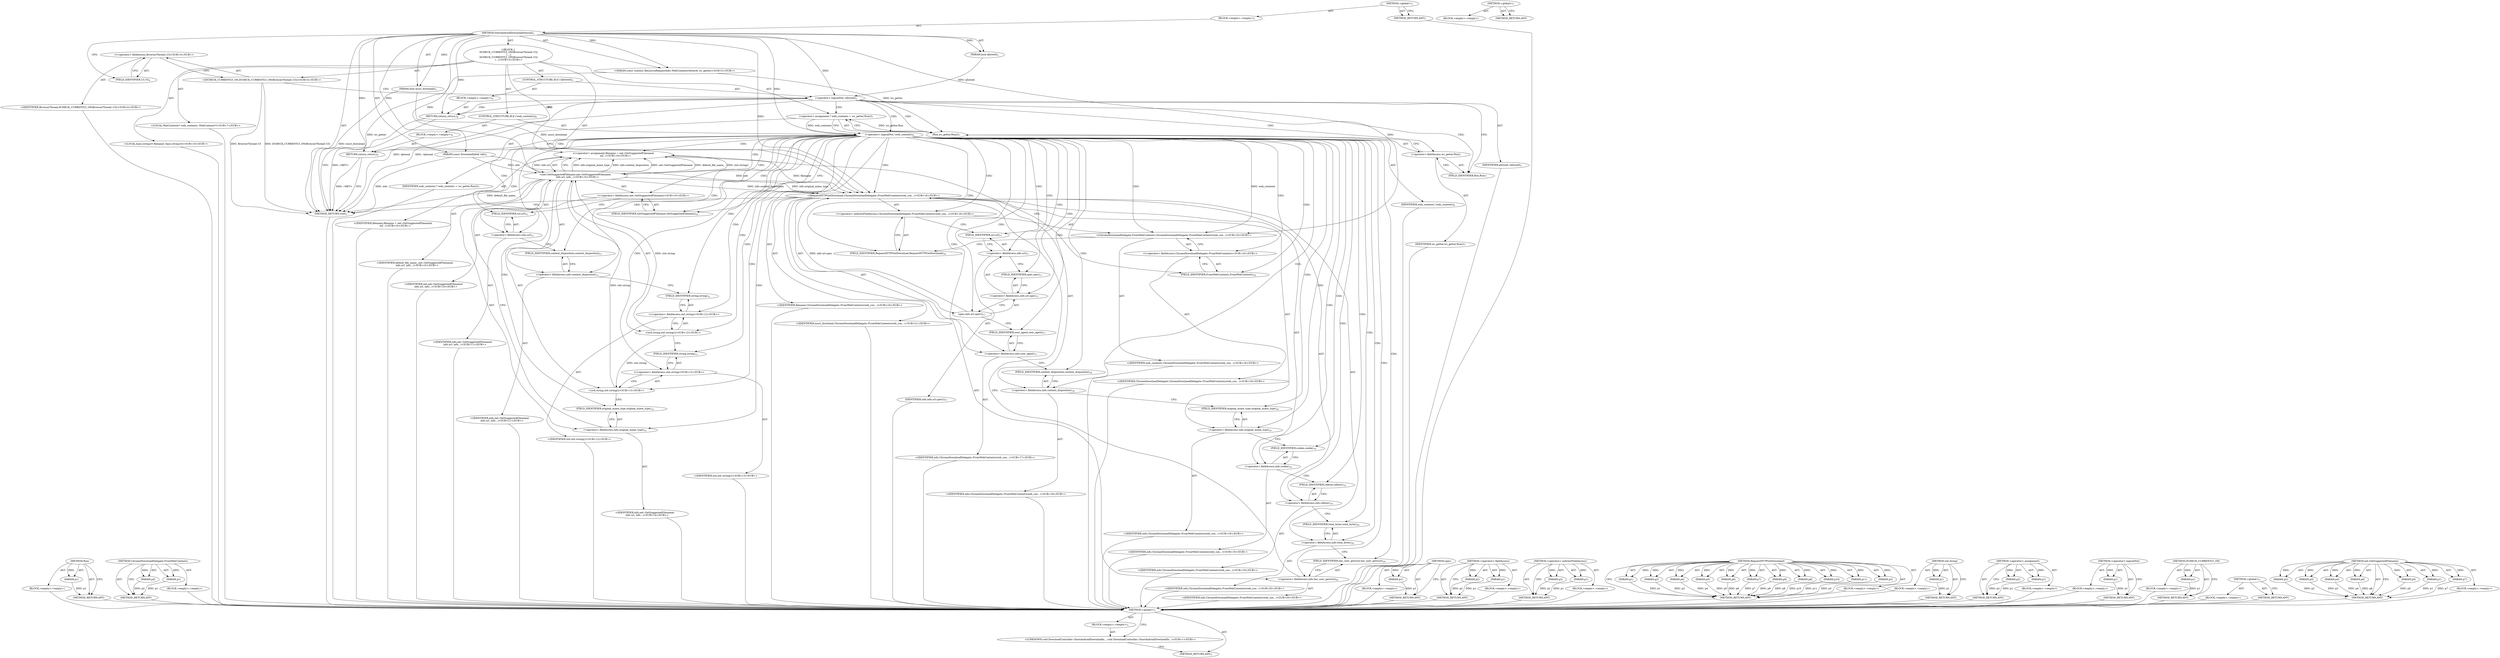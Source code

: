 digraph "&lt;global&gt;" {
vulnerable_142 [label=<(METHOD,Run)>];
vulnerable_143 [label=<(PARAM,p1)>];
vulnerable_144 [label=<(BLOCK,&lt;empty&gt;,&lt;empty&gt;)>];
vulnerable_145 [label=<(METHOD_RETURN,ANY)>];
vulnerable_179 [label=<(METHOD,ChromeDownloadDelegate.FromWebContents)>];
vulnerable_180 [label=<(PARAM,p1)>];
vulnerable_181 [label=<(PARAM,p2)>];
vulnerable_182 [label=<(BLOCK,&lt;empty&gt;,&lt;empty&gt;)>];
vulnerable_183 [label=<(METHOD_RETURN,ANY)>];
vulnerable_6 [label=<(METHOD,&lt;global&gt;)<SUB>1</SUB>>];
vulnerable_7 [label=<(BLOCK,&lt;empty&gt;,&lt;empty&gt;)<SUB>1</SUB>>];
vulnerable_8 [label=<(METHOD,StartAndroidDownloadInternal)<SUB>1</SUB>>];
vulnerable_9 [label="<(PARAM,const content::ResourceRequestInfo::WebContentsGetter&amp; wc_getter)<SUB>2</SUB>>"];
vulnerable_10 [label=<(PARAM,bool must_download)<SUB>3</SUB>>];
vulnerable_11 [label=<(PARAM,const DownloadInfo&amp; info)<SUB>3</SUB>>];
vulnerable_12 [label=<(PARAM,bool allowed)<SUB>3</SUB>>];
vulnerable_13 [label="<(BLOCK,{
  DCHECK_CURRENTLY_ON(BrowserThread::UI);
  i...,{
  DCHECK_CURRENTLY_ON(BrowserThread::UI);
  i...)<SUB>3</SUB>>"];
vulnerable_14 [label="<(DCHECK_CURRENTLY_ON,DCHECK_CURRENTLY_ON(BrowserThread::UI))<SUB>4</SUB>>"];
vulnerable_15 [label="<(&lt;operator&gt;.fieldAccess,BrowserThread::UI)<SUB>4</SUB>>"];
vulnerable_16 [label="<(IDENTIFIER,BrowserThread,DCHECK_CURRENTLY_ON(BrowserThread::UI))<SUB>4</SUB>>"];
vulnerable_17 [label=<(FIELD_IDENTIFIER,UI,UI)<SUB>4</SUB>>];
vulnerable_18 [label=<(CONTROL_STRUCTURE,IF,if (!allowed))<SUB>5</SUB>>];
vulnerable_19 [label=<(&lt;operator&gt;.logicalNot,!allowed)<SUB>5</SUB>>];
vulnerable_20 [label=<(IDENTIFIER,allowed,!allowed)<SUB>5</SUB>>];
vulnerable_21 [label=<(BLOCK,&lt;empty&gt;,&lt;empty&gt;)<SUB>6</SUB>>];
vulnerable_22 [label=<(RETURN,return;,return;)<SUB>6</SUB>>];
vulnerable_23 [label="<(LOCAL,WebContents* web_contents: WebContents*)<SUB>7</SUB>>"];
vulnerable_24 [label=<(&lt;operator&gt;.assignment,* web_contents = wc_getter.Run())<SUB>7</SUB>>];
vulnerable_25 [label=<(IDENTIFIER,web_contents,* web_contents = wc_getter.Run())<SUB>7</SUB>>];
vulnerable_26 [label=<(Run,wc_getter.Run())<SUB>7</SUB>>];
vulnerable_27 [label=<(&lt;operator&gt;.fieldAccess,wc_getter.Run)<SUB>7</SUB>>];
vulnerable_28 [label=<(IDENTIFIER,wc_getter,wc_getter.Run())<SUB>7</SUB>>];
vulnerable_29 [label=<(FIELD_IDENTIFIER,Run,Run)<SUB>7</SUB>>];
vulnerable_30 [label=<(CONTROL_STRUCTURE,IF,if (!web_contents))<SUB>8</SUB>>];
vulnerable_31 [label=<(&lt;operator&gt;.logicalNot,!web_contents)<SUB>8</SUB>>];
vulnerable_32 [label=<(IDENTIFIER,web_contents,!web_contents)<SUB>8</SUB>>];
vulnerable_33 [label=<(BLOCK,&lt;empty&gt;,&lt;empty&gt;)<SUB>9</SUB>>];
vulnerable_34 [label=<(RETURN,return;,return;)<SUB>9</SUB>>];
vulnerable_35 [label="<(LOCAL,base.string16 filename: base.string16)<SUB>10</SUB>>"];
vulnerable_36 [label="<(&lt;operator&gt;.assignment,filename = net::GetSuggestedFilename(
      inf...)<SUB>10</SUB>>"];
vulnerable_37 [label="<(IDENTIFIER,filename,filename = net::GetSuggestedFilename(
      inf...)<SUB>10</SUB>>"];
vulnerable_38 [label="<(net.GetSuggestedFilename,net::GetSuggestedFilename(
      info.url, info...)<SUB>10</SUB>>"];
vulnerable_39 [label="<(&lt;operator&gt;.fieldAccess,net::GetSuggestedFilename)<SUB>10</SUB>>"];
vulnerable_40 [label="<(IDENTIFIER,net,net::GetSuggestedFilename(
      info.url, info...)<SUB>10</SUB>>"];
vulnerable_41 [label=<(FIELD_IDENTIFIER,GetSuggestedFilename,GetSuggestedFilename)<SUB>10</SUB>>];
vulnerable_42 [label=<(&lt;operator&gt;.fieldAccess,info.url)<SUB>11</SUB>>];
vulnerable_43 [label="<(IDENTIFIER,info,net::GetSuggestedFilename(
      info.url, info...)<SUB>11</SUB>>"];
vulnerable_44 [label=<(FIELD_IDENTIFIER,url,url)<SUB>11</SUB>>];
vulnerable_45 [label=<(&lt;operator&gt;.fieldAccess,info.content_disposition)<SUB>11</SUB>>];
vulnerable_46 [label="<(IDENTIFIER,info,net::GetSuggestedFilename(
      info.url, info...)<SUB>11</SUB>>"];
vulnerable_47 [label=<(FIELD_IDENTIFIER,content_disposition,content_disposition)<SUB>11</SUB>>];
vulnerable_48 [label="<(std.string,std::string())<SUB>12</SUB>>"];
vulnerable_49 [label="<(&lt;operator&gt;.fieldAccess,std::string)<SUB>12</SUB>>"];
vulnerable_50 [label="<(IDENTIFIER,std,std::string())<SUB>12</SUB>>"];
vulnerable_51 [label=<(FIELD_IDENTIFIER,string,string)<SUB>12</SUB>>];
vulnerable_52 [label="<(std.string,std::string())<SUB>13</SUB>>"];
vulnerable_53 [label="<(&lt;operator&gt;.fieldAccess,std::string)<SUB>13</SUB>>"];
vulnerable_54 [label="<(IDENTIFIER,std,std::string())<SUB>13</SUB>>"];
vulnerable_55 [label=<(FIELD_IDENTIFIER,string,string)<SUB>13</SUB>>];
vulnerable_56 [label=<(&lt;operator&gt;.fieldAccess,info.original_mime_type)<SUB>14</SUB>>];
vulnerable_57 [label="<(IDENTIFIER,info,net::GetSuggestedFilename(
      info.url, info...)<SUB>14</SUB>>"];
vulnerable_58 [label=<(FIELD_IDENTIFIER,original_mime_type,original_mime_type)<SUB>14</SUB>>];
vulnerable_59 [label="<(IDENTIFIER,default_file_name_,net::GetSuggestedFilename(
      info.url, info...)<SUB>15</SUB>>"];
vulnerable_60 [label="<(RequestHTTPGetDownload,ChromeDownloadDelegate::FromWebContents(web_con...)<SUB>16</SUB>>"];
vulnerable_61 [label="<(&lt;operator&gt;.indirectFieldAccess,ChromeDownloadDelegate::FromWebContents(web_con...)<SUB>16</SUB>>"];
vulnerable_62 [label="<(ChromeDownloadDelegate.FromWebContents,ChromeDownloadDelegate::FromWebContents(web_con...)<SUB>16</SUB>>"];
vulnerable_63 [label="<(&lt;operator&gt;.fieldAccess,ChromeDownloadDelegate::FromWebContents)<SUB>16</SUB>>"];
vulnerable_64 [label="<(IDENTIFIER,ChromeDownloadDelegate,ChromeDownloadDelegate::FromWebContents(web_con...)<SUB>16</SUB>>"];
vulnerable_65 [label=<(FIELD_IDENTIFIER,FromWebContents,FromWebContents)<SUB>16</SUB>>];
vulnerable_66 [label="<(IDENTIFIER,web_contents,ChromeDownloadDelegate::FromWebContents(web_con...)<SUB>16</SUB>>"];
vulnerable_67 [label=<(FIELD_IDENTIFIER,RequestHTTPGetDownload,RequestHTTPGetDownload)<SUB>16</SUB>>];
vulnerable_68 [label=<(spec,info.url.spec())<SUB>17</SUB>>];
vulnerable_69 [label=<(&lt;operator&gt;.fieldAccess,info.url.spec)<SUB>17</SUB>>];
vulnerable_70 [label=<(&lt;operator&gt;.fieldAccess,info.url)<SUB>17</SUB>>];
vulnerable_71 [label=<(IDENTIFIER,info,info.url.spec())<SUB>17</SUB>>];
vulnerable_72 [label=<(FIELD_IDENTIFIER,url,url)<SUB>17</SUB>>];
vulnerable_73 [label=<(FIELD_IDENTIFIER,spec,spec)<SUB>17</SUB>>];
vulnerable_74 [label=<(&lt;operator&gt;.fieldAccess,info.user_agent)<SUB>17</SUB>>];
vulnerable_75 [label="<(IDENTIFIER,info,ChromeDownloadDelegate::FromWebContents(web_con...)<SUB>17</SUB>>"];
vulnerable_76 [label=<(FIELD_IDENTIFIER,user_agent,user_agent)<SUB>17</SUB>>];
vulnerable_77 [label=<(&lt;operator&gt;.fieldAccess,info.content_disposition)<SUB>18</SUB>>];
vulnerable_78 [label="<(IDENTIFIER,info,ChromeDownloadDelegate::FromWebContents(web_con...)<SUB>18</SUB>>"];
vulnerable_79 [label=<(FIELD_IDENTIFIER,content_disposition,content_disposition)<SUB>18</SUB>>];
vulnerable_80 [label=<(&lt;operator&gt;.fieldAccess,info.original_mime_type)<SUB>18</SUB>>];
vulnerable_81 [label="<(IDENTIFIER,info,ChromeDownloadDelegate::FromWebContents(web_con...)<SUB>18</SUB>>"];
vulnerable_82 [label=<(FIELD_IDENTIFIER,original_mime_type,original_mime_type)<SUB>18</SUB>>];
vulnerable_83 [label=<(&lt;operator&gt;.fieldAccess,info.cookie)<SUB>19</SUB>>];
vulnerable_84 [label="<(IDENTIFIER,info,ChromeDownloadDelegate::FromWebContents(web_con...)<SUB>19</SUB>>"];
vulnerable_85 [label=<(FIELD_IDENTIFIER,cookie,cookie)<SUB>19</SUB>>];
vulnerable_86 [label=<(&lt;operator&gt;.fieldAccess,info.referer)<SUB>19</SUB>>];
vulnerable_87 [label="<(IDENTIFIER,info,ChromeDownloadDelegate::FromWebContents(web_con...)<SUB>19</SUB>>"];
vulnerable_88 [label=<(FIELD_IDENTIFIER,referer,referer)<SUB>19</SUB>>];
vulnerable_89 [label="<(IDENTIFIER,filename,ChromeDownloadDelegate::FromWebContents(web_con...)<SUB>19</SUB>>"];
vulnerable_90 [label=<(&lt;operator&gt;.fieldAccess,info.total_bytes)<SUB>20</SUB>>];
vulnerable_91 [label="<(IDENTIFIER,info,ChromeDownloadDelegate::FromWebContents(web_con...)<SUB>20</SUB>>"];
vulnerable_92 [label=<(FIELD_IDENTIFIER,total_bytes,total_bytes)<SUB>20</SUB>>];
vulnerable_93 [label=<(&lt;operator&gt;.fieldAccess,info.has_user_gesture)<SUB>20</SUB>>];
vulnerable_94 [label="<(IDENTIFIER,info,ChromeDownloadDelegate::FromWebContents(web_con...)<SUB>20</SUB>>"];
vulnerable_95 [label=<(FIELD_IDENTIFIER,has_user_gesture,has_user_gesture)<SUB>20</SUB>>];
vulnerable_96 [label="<(IDENTIFIER,must_download,ChromeDownloadDelegate::FromWebContents(web_con...)<SUB>21</SUB>>"];
vulnerable_97 [label=<(METHOD_RETURN,void)<SUB>1</SUB>>];
vulnerable_99 [label=<(METHOD_RETURN,ANY)<SUB>1</SUB>>];
vulnerable_184 [label=<(METHOD,spec)>];
vulnerable_185 [label=<(PARAM,p1)>];
vulnerable_186 [label=<(BLOCK,&lt;empty&gt;,&lt;empty&gt;)>];
vulnerable_187 [label=<(METHOD_RETURN,ANY)>];
vulnerable_128 [label=<(METHOD,&lt;operator&gt;.fieldAccess)>];
vulnerable_129 [label=<(PARAM,p1)>];
vulnerable_130 [label=<(PARAM,p2)>];
vulnerable_131 [label=<(BLOCK,&lt;empty&gt;,&lt;empty&gt;)>];
vulnerable_132 [label=<(METHOD_RETURN,ANY)>];
vulnerable_174 [label=<(METHOD,&lt;operator&gt;.indirectFieldAccess)>];
vulnerable_175 [label=<(PARAM,p1)>];
vulnerable_176 [label=<(PARAM,p2)>];
vulnerable_177 [label=<(BLOCK,&lt;empty&gt;,&lt;empty&gt;)>];
vulnerable_178 [label=<(METHOD_RETURN,ANY)>];
vulnerable_160 [label=<(METHOD,RequestHTTPGetDownload)>];
vulnerable_161 [label=<(PARAM,p1)>];
vulnerable_162 [label=<(PARAM,p2)>];
vulnerable_163 [label=<(PARAM,p3)>];
vulnerable_164 [label=<(PARAM,p4)>];
vulnerable_165 [label=<(PARAM,p5)>];
vulnerable_166 [label=<(PARAM,p6)>];
vulnerable_167 [label=<(PARAM,p7)>];
vulnerable_168 [label=<(PARAM,p8)>];
vulnerable_169 [label=<(PARAM,p9)>];
vulnerable_170 [label=<(PARAM,p10)>];
vulnerable_171 [label=<(PARAM,p11)>];
vulnerable_172 [label=<(BLOCK,&lt;empty&gt;,&lt;empty&gt;)>];
vulnerable_173 [label=<(METHOD_RETURN,ANY)>];
vulnerable_156 [label=<(METHOD,std.string)>];
vulnerable_157 [label=<(PARAM,p1)>];
vulnerable_158 [label=<(BLOCK,&lt;empty&gt;,&lt;empty&gt;)>];
vulnerable_159 [label=<(METHOD_RETURN,ANY)>];
vulnerable_137 [label=<(METHOD,&lt;operator&gt;.assignment)>];
vulnerable_138 [label=<(PARAM,p1)>];
vulnerable_139 [label=<(PARAM,p2)>];
vulnerable_140 [label=<(BLOCK,&lt;empty&gt;,&lt;empty&gt;)>];
vulnerable_141 [label=<(METHOD_RETURN,ANY)>];
vulnerable_133 [label=<(METHOD,&lt;operator&gt;.logicalNot)>];
vulnerable_134 [label=<(PARAM,p1)>];
vulnerable_135 [label=<(BLOCK,&lt;empty&gt;,&lt;empty&gt;)>];
vulnerable_136 [label=<(METHOD_RETURN,ANY)>];
vulnerable_124 [label=<(METHOD,DCHECK_CURRENTLY_ON)>];
vulnerable_125 [label=<(PARAM,p1)>];
vulnerable_126 [label=<(BLOCK,&lt;empty&gt;,&lt;empty&gt;)>];
vulnerable_127 [label=<(METHOD_RETURN,ANY)>];
vulnerable_118 [label=<(METHOD,&lt;global&gt;)<SUB>1</SUB>>];
vulnerable_119 [label=<(BLOCK,&lt;empty&gt;,&lt;empty&gt;)>];
vulnerable_120 [label=<(METHOD_RETURN,ANY)>];
vulnerable_146 [label=<(METHOD,net.GetSuggestedFilename)>];
vulnerable_147 [label=<(PARAM,p1)>];
vulnerable_148 [label=<(PARAM,p2)>];
vulnerable_149 [label=<(PARAM,p3)>];
vulnerable_150 [label=<(PARAM,p4)>];
vulnerable_151 [label=<(PARAM,p5)>];
vulnerable_152 [label=<(PARAM,p6)>];
vulnerable_153 [label=<(PARAM,p7)>];
vulnerable_154 [label=<(BLOCK,&lt;empty&gt;,&lt;empty&gt;)>];
vulnerable_155 [label=<(METHOD_RETURN,ANY)>];
fixed_6 [label=<(METHOD,&lt;global&gt;)<SUB>1</SUB>>];
fixed_7 [label=<(BLOCK,&lt;empty&gt;,&lt;empty&gt;)<SUB>1</SUB>>];
fixed_8 [label="<(UNKNOWN,void DownloadController::StartAndroidDownloadIn...,void DownloadController::StartAndroidDownloadIn...)<SUB>1</SUB>>"];
fixed_9 [label=<(METHOD_RETURN,ANY)<SUB>1</SUB>>];
fixed_14 [label=<(METHOD,&lt;global&gt;)<SUB>1</SUB>>];
fixed_15 [label=<(BLOCK,&lt;empty&gt;,&lt;empty&gt;)>];
fixed_16 [label=<(METHOD_RETURN,ANY)>];
vulnerable_142 -> vulnerable_143  [key=0, label="AST: "];
vulnerable_142 -> vulnerable_143  [key=1, label="DDG: "];
vulnerable_142 -> vulnerable_144  [key=0, label="AST: "];
vulnerable_142 -> vulnerable_145  [key=0, label="AST: "];
vulnerable_142 -> vulnerable_145  [key=1, label="CFG: "];
vulnerable_143 -> vulnerable_145  [key=0, label="DDG: p1"];
vulnerable_144 -> fixed_6  [key=0];
vulnerable_145 -> fixed_6  [key=0];
vulnerable_179 -> vulnerable_180  [key=0, label="AST: "];
vulnerable_179 -> vulnerable_180  [key=1, label="DDG: "];
vulnerable_179 -> vulnerable_182  [key=0, label="AST: "];
vulnerable_179 -> vulnerable_181  [key=0, label="AST: "];
vulnerable_179 -> vulnerable_181  [key=1, label="DDG: "];
vulnerable_179 -> vulnerable_183  [key=0, label="AST: "];
vulnerable_179 -> vulnerable_183  [key=1, label="CFG: "];
vulnerable_180 -> vulnerable_183  [key=0, label="DDG: p1"];
vulnerable_181 -> vulnerable_183  [key=0, label="DDG: p2"];
vulnerable_182 -> fixed_6  [key=0];
vulnerable_183 -> fixed_6  [key=0];
vulnerable_6 -> vulnerable_7  [key=0, label="AST: "];
vulnerable_6 -> vulnerable_99  [key=0, label="AST: "];
vulnerable_6 -> vulnerable_99  [key=1, label="CFG: "];
vulnerable_7 -> vulnerable_8  [key=0, label="AST: "];
vulnerable_8 -> vulnerable_9  [key=0, label="AST: "];
vulnerable_8 -> vulnerable_9  [key=1, label="DDG: "];
vulnerable_8 -> vulnerable_10  [key=0, label="AST: "];
vulnerable_8 -> vulnerable_10  [key=1, label="DDG: "];
vulnerable_8 -> vulnerable_11  [key=0, label="AST: "];
vulnerable_8 -> vulnerable_11  [key=1, label="DDG: "];
vulnerable_8 -> vulnerable_12  [key=0, label="AST: "];
vulnerable_8 -> vulnerable_12  [key=1, label="DDG: "];
vulnerable_8 -> vulnerable_13  [key=0, label="AST: "];
vulnerable_8 -> vulnerable_97  [key=0, label="AST: "];
vulnerable_8 -> vulnerable_17  [key=0, label="CFG: "];
vulnerable_8 -> vulnerable_60  [key=0, label="DDG: "];
vulnerable_8 -> vulnerable_19  [key=0, label="DDG: "];
vulnerable_8 -> vulnerable_22  [key=0, label="DDG: "];
vulnerable_8 -> vulnerable_31  [key=0, label="DDG: "];
vulnerable_8 -> vulnerable_34  [key=0, label="DDG: "];
vulnerable_8 -> vulnerable_38  [key=0, label="DDG: "];
vulnerable_8 -> vulnerable_62  [key=0, label="DDG: "];
vulnerable_9 -> vulnerable_97  [key=0, label="DDG: wc_getter"];
vulnerable_9 -> vulnerable_26  [key=0, label="DDG: wc_getter"];
vulnerable_10 -> vulnerable_97  [key=0, label="DDG: must_download"];
vulnerable_10 -> vulnerable_60  [key=0, label="DDG: must_download"];
vulnerable_11 -> vulnerable_97  [key=0, label="DDG: info"];
vulnerable_11 -> vulnerable_60  [key=0, label="DDG: info"];
vulnerable_11 -> vulnerable_38  [key=0, label="DDG: info"];
vulnerable_12 -> vulnerable_19  [key=0, label="DDG: allowed"];
vulnerable_13 -> vulnerable_14  [key=0, label="AST: "];
vulnerable_13 -> vulnerable_18  [key=0, label="AST: "];
vulnerable_13 -> vulnerable_23  [key=0, label="AST: "];
vulnerable_13 -> vulnerable_24  [key=0, label="AST: "];
vulnerable_13 -> vulnerable_30  [key=0, label="AST: "];
vulnerable_13 -> vulnerable_35  [key=0, label="AST: "];
vulnerable_13 -> vulnerable_36  [key=0, label="AST: "];
vulnerable_13 -> vulnerable_60  [key=0, label="AST: "];
vulnerable_14 -> vulnerable_15  [key=0, label="AST: "];
vulnerable_14 -> vulnerable_19  [key=0, label="CFG: "];
vulnerable_14 -> vulnerable_97  [key=0, label="DDG: BrowserThread::UI"];
vulnerable_14 -> vulnerable_97  [key=1, label="DDG: DCHECK_CURRENTLY_ON(BrowserThread::UI)"];
vulnerable_15 -> vulnerable_16  [key=0, label="AST: "];
vulnerable_15 -> vulnerable_17  [key=0, label="AST: "];
vulnerable_15 -> vulnerable_14  [key=0, label="CFG: "];
vulnerable_16 -> fixed_6  [key=0];
vulnerable_17 -> vulnerable_15  [key=0, label="CFG: "];
vulnerable_18 -> vulnerable_19  [key=0, label="AST: "];
vulnerable_18 -> vulnerable_21  [key=0, label="AST: "];
vulnerable_19 -> vulnerable_20  [key=0, label="AST: "];
vulnerable_19 -> vulnerable_22  [key=0, label="CFG: "];
vulnerable_19 -> vulnerable_22  [key=1, label="CDG: "];
vulnerable_19 -> vulnerable_29  [key=0, label="CFG: "];
vulnerable_19 -> vulnerable_29  [key=1, label="CDG: "];
vulnerable_19 -> vulnerable_97  [key=0, label="DDG: allowed"];
vulnerable_19 -> vulnerable_97  [key=1, label="DDG: !allowed"];
vulnerable_19 -> vulnerable_26  [key=0, label="CDG: "];
vulnerable_19 -> vulnerable_27  [key=0, label="CDG: "];
vulnerable_19 -> vulnerable_24  [key=0, label="CDG: "];
vulnerable_19 -> vulnerable_31  [key=0, label="CDG: "];
vulnerable_20 -> fixed_6  [key=0];
vulnerable_21 -> vulnerable_22  [key=0, label="AST: "];
vulnerable_22 -> vulnerable_97  [key=0, label="CFG: "];
vulnerable_22 -> vulnerable_97  [key=1, label="DDG: &lt;RET&gt;"];
vulnerable_23 -> fixed_6  [key=0];
vulnerable_24 -> vulnerable_25  [key=0, label="AST: "];
vulnerable_24 -> vulnerable_26  [key=0, label="AST: "];
vulnerable_24 -> vulnerable_31  [key=0, label="CFG: "];
vulnerable_24 -> vulnerable_31  [key=1, label="DDG: web_contents"];
vulnerable_25 -> fixed_6  [key=0];
vulnerable_26 -> vulnerable_27  [key=0, label="AST: "];
vulnerable_26 -> vulnerable_24  [key=0, label="CFG: "];
vulnerable_26 -> vulnerable_24  [key=1, label="DDG: wc_getter.Run"];
vulnerable_27 -> vulnerable_28  [key=0, label="AST: "];
vulnerable_27 -> vulnerable_29  [key=0, label="AST: "];
vulnerable_27 -> vulnerable_26  [key=0, label="CFG: "];
vulnerable_28 -> fixed_6  [key=0];
vulnerable_29 -> vulnerable_27  [key=0, label="CFG: "];
vulnerable_30 -> vulnerable_31  [key=0, label="AST: "];
vulnerable_30 -> vulnerable_33  [key=0, label="AST: "];
vulnerable_31 -> vulnerable_32  [key=0, label="AST: "];
vulnerable_31 -> vulnerable_34  [key=0, label="CFG: "];
vulnerable_31 -> vulnerable_34  [key=1, label="CDG: "];
vulnerable_31 -> vulnerable_41  [key=0, label="CFG: "];
vulnerable_31 -> vulnerable_41  [key=1, label="CDG: "];
vulnerable_31 -> vulnerable_62  [key=0, label="DDG: web_contents"];
vulnerable_31 -> vulnerable_62  [key=1, label="CDG: "];
vulnerable_31 -> vulnerable_47  [key=0, label="CDG: "];
vulnerable_31 -> vulnerable_48  [key=0, label="CDG: "];
vulnerable_31 -> vulnerable_68  [key=0, label="CDG: "];
vulnerable_31 -> vulnerable_49  [key=0, label="CDG: "];
vulnerable_31 -> vulnerable_60  [key=0, label="CDG: "];
vulnerable_31 -> vulnerable_73  [key=0, label="CDG: "];
vulnerable_31 -> vulnerable_77  [key=0, label="CDG: "];
vulnerable_31 -> vulnerable_42  [key=0, label="CDG: "];
vulnerable_31 -> vulnerable_51  [key=0, label="CDG: "];
vulnerable_31 -> vulnerable_52  [key=0, label="CDG: "];
vulnerable_31 -> vulnerable_85  [key=0, label="CDG: "];
vulnerable_31 -> vulnerable_38  [key=0, label="CDG: "];
vulnerable_31 -> vulnerable_72  [key=0, label="CDG: "];
vulnerable_31 -> vulnerable_56  [key=0, label="CDG: "];
vulnerable_31 -> vulnerable_69  [key=0, label="CDG: "];
vulnerable_31 -> vulnerable_67  [key=0, label="CDG: "];
vulnerable_31 -> vulnerable_74  [key=0, label="CDG: "];
vulnerable_31 -> vulnerable_95  [key=0, label="CDG: "];
vulnerable_31 -> vulnerable_92  [key=0, label="CDG: "];
vulnerable_31 -> vulnerable_45  [key=0, label="CDG: "];
vulnerable_31 -> vulnerable_76  [key=0, label="CDG: "];
vulnerable_31 -> vulnerable_65  [key=0, label="CDG: "];
vulnerable_31 -> vulnerable_44  [key=0, label="CDG: "];
vulnerable_31 -> vulnerable_82  [key=0, label="CDG: "];
vulnerable_31 -> vulnerable_93  [key=0, label="CDG: "];
vulnerable_31 -> vulnerable_90  [key=0, label="CDG: "];
vulnerable_31 -> vulnerable_79  [key=0, label="CDG: "];
vulnerable_31 -> vulnerable_80  [key=0, label="CDG: "];
vulnerable_31 -> vulnerable_58  [key=0, label="CDG: "];
vulnerable_31 -> vulnerable_61  [key=0, label="CDG: "];
vulnerable_31 -> vulnerable_83  [key=0, label="CDG: "];
vulnerable_31 -> vulnerable_36  [key=0, label="CDG: "];
vulnerable_31 -> vulnerable_53  [key=0, label="CDG: "];
vulnerable_31 -> vulnerable_88  [key=0, label="CDG: "];
vulnerable_31 -> vulnerable_70  [key=0, label="CDG: "];
vulnerable_31 -> vulnerable_63  [key=0, label="CDG: "];
vulnerable_31 -> vulnerable_55  [key=0, label="CDG: "];
vulnerable_31 -> vulnerable_39  [key=0, label="CDG: "];
vulnerable_31 -> vulnerable_86  [key=0, label="CDG: "];
vulnerable_32 -> fixed_6  [key=0];
vulnerable_33 -> vulnerable_34  [key=0, label="AST: "];
vulnerable_34 -> vulnerable_97  [key=0, label="CFG: "];
vulnerable_34 -> vulnerable_97  [key=1, label="DDG: &lt;RET&gt;"];
vulnerable_35 -> fixed_6  [key=0];
vulnerable_36 -> vulnerable_37  [key=0, label="AST: "];
vulnerable_36 -> vulnerable_38  [key=0, label="AST: "];
vulnerable_36 -> vulnerable_65  [key=0, label="CFG: "];
vulnerable_36 -> vulnerable_60  [key=0, label="DDG: filename"];
vulnerable_37 -> fixed_6  [key=0];
vulnerable_38 -> vulnerable_39  [key=0, label="AST: "];
vulnerable_38 -> vulnerable_42  [key=0, label="AST: "];
vulnerable_38 -> vulnerable_45  [key=0, label="AST: "];
vulnerable_38 -> vulnerable_48  [key=0, label="AST: "];
vulnerable_38 -> vulnerable_52  [key=0, label="AST: "];
vulnerable_38 -> vulnerable_56  [key=0, label="AST: "];
vulnerable_38 -> vulnerable_59  [key=0, label="AST: "];
vulnerable_38 -> vulnerable_36  [key=0, label="CFG: "];
vulnerable_38 -> vulnerable_36  [key=1, label="DDG: info.original_mime_type"];
vulnerable_38 -> vulnerable_36  [key=2, label="DDG: info.content_disposition"];
vulnerable_38 -> vulnerable_36  [key=3, label="DDG: net::GetSuggestedFilename"];
vulnerable_38 -> vulnerable_36  [key=4, label="DDG: default_file_name_"];
vulnerable_38 -> vulnerable_36  [key=5, label="DDG: std::string()"];
vulnerable_38 -> vulnerable_36  [key=6, label="DDG: info.url"];
vulnerable_38 -> vulnerable_97  [key=0, label="DDG: default_file_name_"];
vulnerable_38 -> vulnerable_60  [key=0, label="DDG: info.content_disposition"];
vulnerable_38 -> vulnerable_60  [key=1, label="DDG: info.original_mime_type"];
vulnerable_39 -> vulnerable_40  [key=0, label="AST: "];
vulnerable_39 -> vulnerable_41  [key=0, label="AST: "];
vulnerable_39 -> vulnerable_44  [key=0, label="CFG: "];
vulnerable_40 -> fixed_6  [key=0];
vulnerable_41 -> vulnerable_39  [key=0, label="CFG: "];
vulnerable_42 -> vulnerable_43  [key=0, label="AST: "];
vulnerable_42 -> vulnerable_44  [key=0, label="AST: "];
vulnerable_42 -> vulnerable_47  [key=0, label="CFG: "];
vulnerable_43 -> fixed_6  [key=0];
vulnerable_44 -> vulnerable_42  [key=0, label="CFG: "];
vulnerable_45 -> vulnerable_46  [key=0, label="AST: "];
vulnerable_45 -> vulnerable_47  [key=0, label="AST: "];
vulnerable_45 -> vulnerable_51  [key=0, label="CFG: "];
vulnerable_46 -> fixed_6  [key=0];
vulnerable_47 -> vulnerable_45  [key=0, label="CFG: "];
vulnerable_48 -> vulnerable_49  [key=0, label="AST: "];
vulnerable_48 -> vulnerable_55  [key=0, label="CFG: "];
vulnerable_48 -> vulnerable_38  [key=0, label="DDG: std::string"];
vulnerable_48 -> vulnerable_52  [key=0, label="DDG: std::string"];
vulnerable_49 -> vulnerable_50  [key=0, label="AST: "];
vulnerable_49 -> vulnerable_51  [key=0, label="AST: "];
vulnerable_49 -> vulnerable_48  [key=0, label="CFG: "];
vulnerable_50 -> fixed_6  [key=0];
vulnerable_51 -> vulnerable_49  [key=0, label="CFG: "];
vulnerable_52 -> vulnerable_53  [key=0, label="AST: "];
vulnerable_52 -> vulnerable_58  [key=0, label="CFG: "];
vulnerable_52 -> vulnerable_38  [key=0, label="DDG: std::string"];
vulnerable_53 -> vulnerable_54  [key=0, label="AST: "];
vulnerable_53 -> vulnerable_55  [key=0, label="AST: "];
vulnerable_53 -> vulnerable_52  [key=0, label="CFG: "];
vulnerable_54 -> fixed_6  [key=0];
vulnerable_55 -> vulnerable_53  [key=0, label="CFG: "];
vulnerable_56 -> vulnerable_57  [key=0, label="AST: "];
vulnerable_56 -> vulnerable_58  [key=0, label="AST: "];
vulnerable_56 -> vulnerable_38  [key=0, label="CFG: "];
vulnerable_57 -> fixed_6  [key=0];
vulnerable_58 -> vulnerable_56  [key=0, label="CFG: "];
vulnerable_59 -> fixed_6  [key=0];
vulnerable_60 -> vulnerable_61  [key=0, label="AST: "];
vulnerable_60 -> vulnerable_68  [key=0, label="AST: "];
vulnerable_60 -> vulnerable_74  [key=0, label="AST: "];
vulnerable_60 -> vulnerable_77  [key=0, label="AST: "];
vulnerable_60 -> vulnerable_80  [key=0, label="AST: "];
vulnerable_60 -> vulnerable_83  [key=0, label="AST: "];
vulnerable_60 -> vulnerable_86  [key=0, label="AST: "];
vulnerable_60 -> vulnerable_89  [key=0, label="AST: "];
vulnerable_60 -> vulnerable_90  [key=0, label="AST: "];
vulnerable_60 -> vulnerable_93  [key=0, label="AST: "];
vulnerable_60 -> vulnerable_96  [key=0, label="AST: "];
vulnerable_60 -> vulnerable_97  [key=0, label="CFG: "];
vulnerable_61 -> vulnerable_62  [key=0, label="AST: "];
vulnerable_61 -> vulnerable_67  [key=0, label="AST: "];
vulnerable_61 -> vulnerable_72  [key=0, label="CFG: "];
vulnerable_62 -> vulnerable_63  [key=0, label="AST: "];
vulnerable_62 -> vulnerable_66  [key=0, label="AST: "];
vulnerable_62 -> vulnerable_67  [key=0, label="CFG: "];
vulnerable_63 -> vulnerable_64  [key=0, label="AST: "];
vulnerable_63 -> vulnerable_65  [key=0, label="AST: "];
vulnerable_63 -> vulnerable_62  [key=0, label="CFG: "];
vulnerable_64 -> fixed_6  [key=0];
vulnerable_65 -> vulnerable_63  [key=0, label="CFG: "];
vulnerable_66 -> fixed_6  [key=0];
vulnerable_67 -> vulnerable_61  [key=0, label="CFG: "];
vulnerable_68 -> vulnerable_69  [key=0, label="AST: "];
vulnerable_68 -> vulnerable_76  [key=0, label="CFG: "];
vulnerable_68 -> vulnerable_60  [key=0, label="DDG: info.url.spec"];
vulnerable_69 -> vulnerable_70  [key=0, label="AST: "];
vulnerable_69 -> vulnerable_73  [key=0, label="AST: "];
vulnerable_69 -> vulnerable_68  [key=0, label="CFG: "];
vulnerable_70 -> vulnerable_71  [key=0, label="AST: "];
vulnerable_70 -> vulnerable_72  [key=0, label="AST: "];
vulnerable_70 -> vulnerable_73  [key=0, label="CFG: "];
vulnerable_71 -> fixed_6  [key=0];
vulnerable_72 -> vulnerable_70  [key=0, label="CFG: "];
vulnerable_73 -> vulnerable_69  [key=0, label="CFG: "];
vulnerable_74 -> vulnerable_75  [key=0, label="AST: "];
vulnerable_74 -> vulnerable_76  [key=0, label="AST: "];
vulnerable_74 -> vulnerable_79  [key=0, label="CFG: "];
vulnerable_75 -> fixed_6  [key=0];
vulnerable_76 -> vulnerable_74  [key=0, label="CFG: "];
vulnerable_77 -> vulnerable_78  [key=0, label="AST: "];
vulnerable_77 -> vulnerable_79  [key=0, label="AST: "];
vulnerable_77 -> vulnerable_82  [key=0, label="CFG: "];
vulnerable_78 -> fixed_6  [key=0];
vulnerable_79 -> vulnerable_77  [key=0, label="CFG: "];
vulnerable_80 -> vulnerable_81  [key=0, label="AST: "];
vulnerable_80 -> vulnerable_82  [key=0, label="AST: "];
vulnerable_80 -> vulnerable_85  [key=0, label="CFG: "];
vulnerable_81 -> fixed_6  [key=0];
vulnerable_82 -> vulnerable_80  [key=0, label="CFG: "];
vulnerable_83 -> vulnerable_84  [key=0, label="AST: "];
vulnerable_83 -> vulnerable_85  [key=0, label="AST: "];
vulnerable_83 -> vulnerable_88  [key=0, label="CFG: "];
vulnerable_84 -> fixed_6  [key=0];
vulnerable_85 -> vulnerable_83  [key=0, label="CFG: "];
vulnerable_86 -> vulnerable_87  [key=0, label="AST: "];
vulnerable_86 -> vulnerable_88  [key=0, label="AST: "];
vulnerable_86 -> vulnerable_92  [key=0, label="CFG: "];
vulnerable_87 -> fixed_6  [key=0];
vulnerable_88 -> vulnerable_86  [key=0, label="CFG: "];
vulnerable_89 -> fixed_6  [key=0];
vulnerable_90 -> vulnerable_91  [key=0, label="AST: "];
vulnerable_90 -> vulnerable_92  [key=0, label="AST: "];
vulnerable_90 -> vulnerable_95  [key=0, label="CFG: "];
vulnerable_91 -> fixed_6  [key=0];
vulnerable_92 -> vulnerable_90  [key=0, label="CFG: "];
vulnerable_93 -> vulnerable_94  [key=0, label="AST: "];
vulnerable_93 -> vulnerable_95  [key=0, label="AST: "];
vulnerable_93 -> vulnerable_60  [key=0, label="CFG: "];
vulnerable_94 -> fixed_6  [key=0];
vulnerable_95 -> vulnerable_93  [key=0, label="CFG: "];
vulnerable_96 -> fixed_6  [key=0];
vulnerable_97 -> fixed_6  [key=0];
vulnerable_99 -> fixed_6  [key=0];
vulnerable_184 -> vulnerable_185  [key=0, label="AST: "];
vulnerable_184 -> vulnerable_185  [key=1, label="DDG: "];
vulnerable_184 -> vulnerable_186  [key=0, label="AST: "];
vulnerable_184 -> vulnerable_187  [key=0, label="AST: "];
vulnerable_184 -> vulnerable_187  [key=1, label="CFG: "];
vulnerable_185 -> vulnerable_187  [key=0, label="DDG: p1"];
vulnerable_186 -> fixed_6  [key=0];
vulnerable_187 -> fixed_6  [key=0];
vulnerable_128 -> vulnerable_129  [key=0, label="AST: "];
vulnerable_128 -> vulnerable_129  [key=1, label="DDG: "];
vulnerable_128 -> vulnerable_131  [key=0, label="AST: "];
vulnerable_128 -> vulnerable_130  [key=0, label="AST: "];
vulnerable_128 -> vulnerable_130  [key=1, label="DDG: "];
vulnerable_128 -> vulnerable_132  [key=0, label="AST: "];
vulnerable_128 -> vulnerable_132  [key=1, label="CFG: "];
vulnerable_129 -> vulnerable_132  [key=0, label="DDG: p1"];
vulnerable_130 -> vulnerable_132  [key=0, label="DDG: p2"];
vulnerable_131 -> fixed_6  [key=0];
vulnerable_132 -> fixed_6  [key=0];
vulnerable_174 -> vulnerable_175  [key=0, label="AST: "];
vulnerable_174 -> vulnerable_175  [key=1, label="DDG: "];
vulnerable_174 -> vulnerable_177  [key=0, label="AST: "];
vulnerable_174 -> vulnerable_176  [key=0, label="AST: "];
vulnerable_174 -> vulnerable_176  [key=1, label="DDG: "];
vulnerable_174 -> vulnerable_178  [key=0, label="AST: "];
vulnerable_174 -> vulnerable_178  [key=1, label="CFG: "];
vulnerable_175 -> vulnerable_178  [key=0, label="DDG: p1"];
vulnerable_176 -> vulnerable_178  [key=0, label="DDG: p2"];
vulnerable_177 -> fixed_6  [key=0];
vulnerable_178 -> fixed_6  [key=0];
vulnerable_160 -> vulnerable_161  [key=0, label="AST: "];
vulnerable_160 -> vulnerable_161  [key=1, label="DDG: "];
vulnerable_160 -> vulnerable_172  [key=0, label="AST: "];
vulnerable_160 -> vulnerable_162  [key=0, label="AST: "];
vulnerable_160 -> vulnerable_162  [key=1, label="DDG: "];
vulnerable_160 -> vulnerable_173  [key=0, label="AST: "];
vulnerable_160 -> vulnerable_173  [key=1, label="CFG: "];
vulnerable_160 -> vulnerable_163  [key=0, label="AST: "];
vulnerable_160 -> vulnerable_163  [key=1, label="DDG: "];
vulnerable_160 -> vulnerable_164  [key=0, label="AST: "];
vulnerable_160 -> vulnerable_164  [key=1, label="DDG: "];
vulnerable_160 -> vulnerable_165  [key=0, label="AST: "];
vulnerable_160 -> vulnerable_165  [key=1, label="DDG: "];
vulnerable_160 -> vulnerable_166  [key=0, label="AST: "];
vulnerable_160 -> vulnerable_166  [key=1, label="DDG: "];
vulnerable_160 -> vulnerable_167  [key=0, label="AST: "];
vulnerable_160 -> vulnerable_167  [key=1, label="DDG: "];
vulnerable_160 -> vulnerable_168  [key=0, label="AST: "];
vulnerable_160 -> vulnerable_168  [key=1, label="DDG: "];
vulnerable_160 -> vulnerable_169  [key=0, label="AST: "];
vulnerable_160 -> vulnerable_169  [key=1, label="DDG: "];
vulnerable_160 -> vulnerable_170  [key=0, label="AST: "];
vulnerable_160 -> vulnerable_170  [key=1, label="DDG: "];
vulnerable_160 -> vulnerable_171  [key=0, label="AST: "];
vulnerable_160 -> vulnerable_171  [key=1, label="DDG: "];
vulnerable_161 -> vulnerable_173  [key=0, label="DDG: p1"];
vulnerable_162 -> vulnerable_173  [key=0, label="DDG: p2"];
vulnerable_163 -> vulnerable_173  [key=0, label="DDG: p3"];
vulnerable_164 -> vulnerable_173  [key=0, label="DDG: p4"];
vulnerable_165 -> vulnerable_173  [key=0, label="DDG: p5"];
vulnerable_166 -> vulnerable_173  [key=0, label="DDG: p6"];
vulnerable_167 -> vulnerable_173  [key=0, label="DDG: p7"];
vulnerable_168 -> vulnerable_173  [key=0, label="DDG: p8"];
vulnerable_169 -> vulnerable_173  [key=0, label="DDG: p9"];
vulnerable_170 -> vulnerable_173  [key=0, label="DDG: p10"];
vulnerable_171 -> vulnerable_173  [key=0, label="DDG: p11"];
vulnerable_172 -> fixed_6  [key=0];
vulnerable_173 -> fixed_6  [key=0];
vulnerable_156 -> vulnerable_157  [key=0, label="AST: "];
vulnerable_156 -> vulnerable_157  [key=1, label="DDG: "];
vulnerable_156 -> vulnerable_158  [key=0, label="AST: "];
vulnerable_156 -> vulnerable_159  [key=0, label="AST: "];
vulnerable_156 -> vulnerable_159  [key=1, label="CFG: "];
vulnerable_157 -> vulnerable_159  [key=0, label="DDG: p1"];
vulnerable_158 -> fixed_6  [key=0];
vulnerable_159 -> fixed_6  [key=0];
vulnerable_137 -> vulnerable_138  [key=0, label="AST: "];
vulnerable_137 -> vulnerable_138  [key=1, label="DDG: "];
vulnerable_137 -> vulnerable_140  [key=0, label="AST: "];
vulnerable_137 -> vulnerable_139  [key=0, label="AST: "];
vulnerable_137 -> vulnerable_139  [key=1, label="DDG: "];
vulnerable_137 -> vulnerable_141  [key=0, label="AST: "];
vulnerable_137 -> vulnerable_141  [key=1, label="CFG: "];
vulnerable_138 -> vulnerable_141  [key=0, label="DDG: p1"];
vulnerable_139 -> vulnerable_141  [key=0, label="DDG: p2"];
vulnerable_140 -> fixed_6  [key=0];
vulnerable_141 -> fixed_6  [key=0];
vulnerable_133 -> vulnerable_134  [key=0, label="AST: "];
vulnerable_133 -> vulnerable_134  [key=1, label="DDG: "];
vulnerable_133 -> vulnerable_135  [key=0, label="AST: "];
vulnerable_133 -> vulnerable_136  [key=0, label="AST: "];
vulnerable_133 -> vulnerable_136  [key=1, label="CFG: "];
vulnerable_134 -> vulnerable_136  [key=0, label="DDG: p1"];
vulnerable_135 -> fixed_6  [key=0];
vulnerable_136 -> fixed_6  [key=0];
vulnerable_124 -> vulnerable_125  [key=0, label="AST: "];
vulnerable_124 -> vulnerable_125  [key=1, label="DDG: "];
vulnerable_124 -> vulnerable_126  [key=0, label="AST: "];
vulnerable_124 -> vulnerable_127  [key=0, label="AST: "];
vulnerable_124 -> vulnerable_127  [key=1, label="CFG: "];
vulnerable_125 -> vulnerable_127  [key=0, label="DDG: p1"];
vulnerable_126 -> fixed_6  [key=0];
vulnerable_127 -> fixed_6  [key=0];
vulnerable_118 -> vulnerable_119  [key=0, label="AST: "];
vulnerable_118 -> vulnerable_120  [key=0, label="AST: "];
vulnerable_118 -> vulnerable_120  [key=1, label="CFG: "];
vulnerable_119 -> fixed_6  [key=0];
vulnerable_120 -> fixed_6  [key=0];
vulnerable_146 -> vulnerable_147  [key=0, label="AST: "];
vulnerable_146 -> vulnerable_147  [key=1, label="DDG: "];
vulnerable_146 -> vulnerable_154  [key=0, label="AST: "];
vulnerable_146 -> vulnerable_148  [key=0, label="AST: "];
vulnerable_146 -> vulnerable_148  [key=1, label="DDG: "];
vulnerable_146 -> vulnerable_155  [key=0, label="AST: "];
vulnerable_146 -> vulnerable_155  [key=1, label="CFG: "];
vulnerable_146 -> vulnerable_149  [key=0, label="AST: "];
vulnerable_146 -> vulnerable_149  [key=1, label="DDG: "];
vulnerable_146 -> vulnerable_150  [key=0, label="AST: "];
vulnerable_146 -> vulnerable_150  [key=1, label="DDG: "];
vulnerable_146 -> vulnerable_151  [key=0, label="AST: "];
vulnerable_146 -> vulnerable_151  [key=1, label="DDG: "];
vulnerable_146 -> vulnerable_152  [key=0, label="AST: "];
vulnerable_146 -> vulnerable_152  [key=1, label="DDG: "];
vulnerable_146 -> vulnerable_153  [key=0, label="AST: "];
vulnerable_146 -> vulnerable_153  [key=1, label="DDG: "];
vulnerable_147 -> vulnerable_155  [key=0, label="DDG: p1"];
vulnerable_148 -> vulnerable_155  [key=0, label="DDG: p2"];
vulnerable_149 -> vulnerable_155  [key=0, label="DDG: p3"];
vulnerable_150 -> vulnerable_155  [key=0, label="DDG: p4"];
vulnerable_151 -> vulnerable_155  [key=0, label="DDG: p5"];
vulnerable_152 -> vulnerable_155  [key=0, label="DDG: p6"];
vulnerable_153 -> vulnerable_155  [key=0, label="DDG: p7"];
vulnerable_154 -> fixed_6  [key=0];
vulnerable_155 -> fixed_6  [key=0];
fixed_6 -> fixed_7  [key=0, label="AST: "];
fixed_6 -> fixed_9  [key=0, label="AST: "];
fixed_6 -> fixed_8  [key=0, label="CFG: "];
fixed_7 -> fixed_8  [key=0, label="AST: "];
fixed_8 -> fixed_9  [key=0, label="CFG: "];
fixed_14 -> fixed_15  [key=0, label="AST: "];
fixed_14 -> fixed_16  [key=0, label="AST: "];
fixed_14 -> fixed_16  [key=1, label="CFG: "];
}
